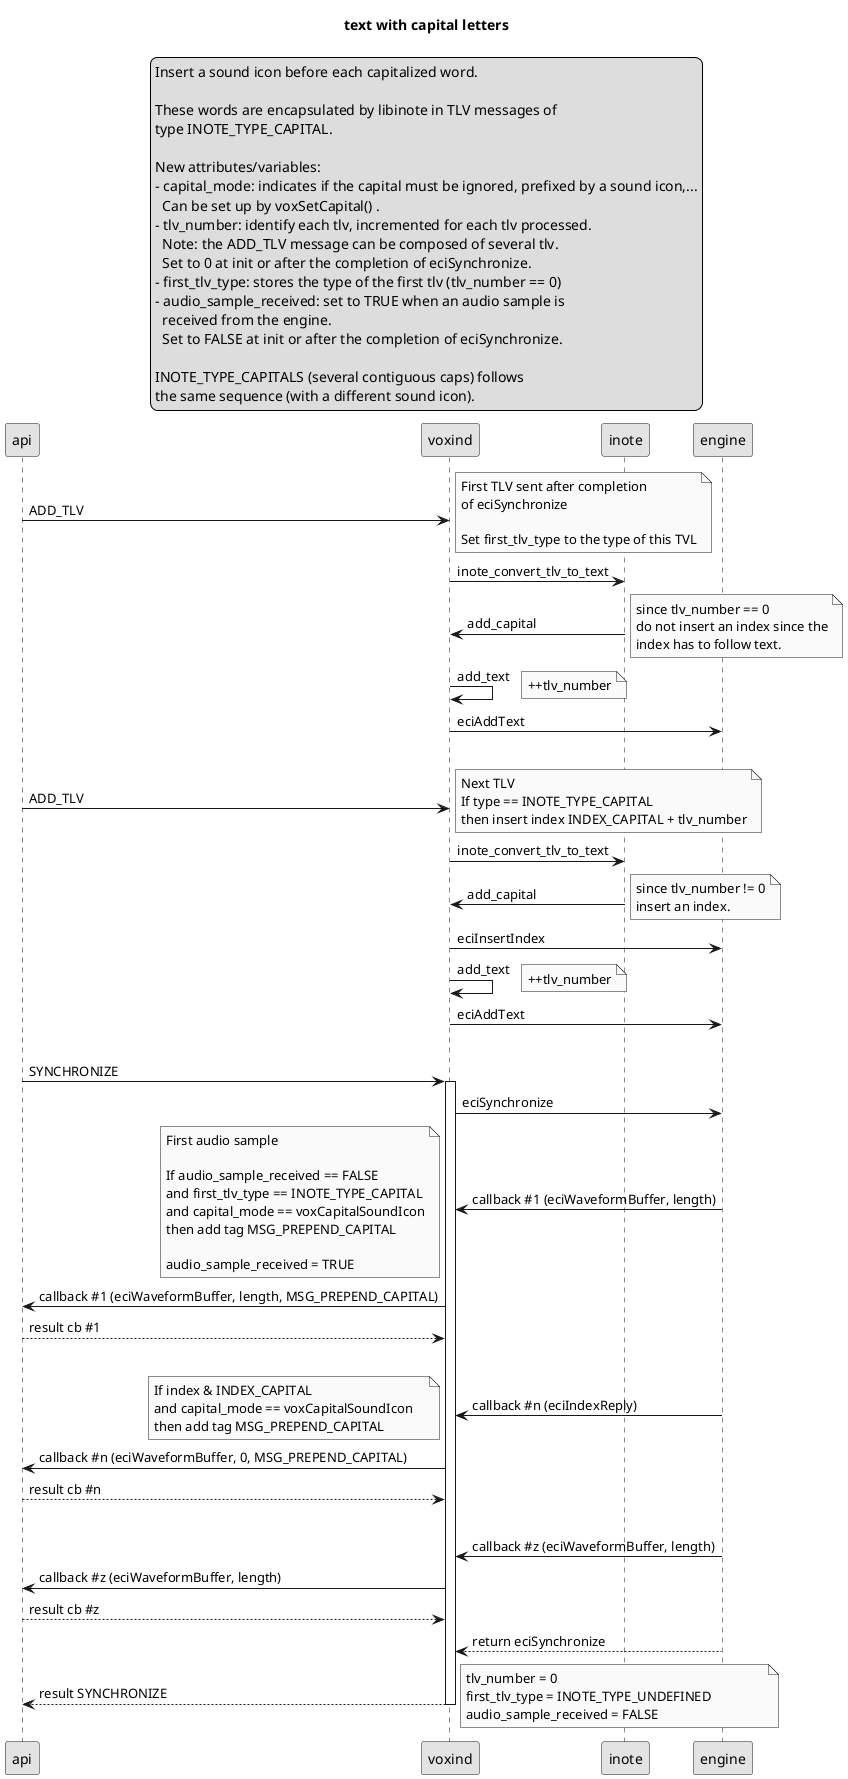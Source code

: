 @startuml
title text with capital letters
skinparam monochrome true
legend top
	Insert a sound icon before each capitalized word.

	These words are encapsulated by libinote in TLV messages of
	type INOTE_TYPE_CAPITAL.
	
	New attributes/variables:
	- capital_mode: indicates if the capital must be ignored, prefixed by a sound icon,...
	  Can be set up by voxSetCapital() .
	- tlv_number: identify each tlv, incremented for each tlv processed.
	  Note: the ADD_TLV message can be composed of several tlv.
	  Set to 0 at init or after the completion of eciSynchronize.
	- first_tlv_type: stores the type of the first tlv (tlv_number == 0)
	- audio_sample_received: set to TRUE when an audio sample is
	  received from the engine.
	  Set to FALSE at init or after the completion of eciSynchronize.

	INOTE_TYPE_CAPITALS (several contiguous caps) follows
	the same sequence (with a different sound icon).
end legend
api -> voxind : ADD_TLV
note right
	First TLV sent after completion
	of eciSynchronize
			
	Set first_tlv_type to the type of this TVL
end note
voxind -> inote : inote_convert_tlv_to_text
inote -> voxind : add_capital
note right
	since tlv_number == 0
	do not insert an index since the
	index has to follow text.
end note	
voxind -> voxind : add_text
note right
	++tlv_number
end note	
voxind -> engine : eciAddText
|||
api -> voxind : ADD_TLV
note right
	Next TLV
	If type == INOTE_TYPE_CAPITAL
	then insert index INDEX_CAPITAL + tlv_number
end note
voxind -> inote : inote_convert_tlv_to_text
inote -> voxind : add_capital
note right
	since tlv_number != 0
	insert an index.
end note	
voxind -> engine : eciInsertIndex
voxind -> voxind : add_text
note right
	++tlv_number
end note	
voxind -> engine : eciAddText
|||
api -> voxind : SYNCHRONIZE
activate voxind
voxind -> engine : eciSynchronize
engine -> voxind : callback #1 (eciWaveformBuffer, length)
note left
	First audio sample

	If audio_sample_received == FALSE
	and first_tlv_type == INOTE_TYPE_CAPITAL
	and capital_mode == voxCapitalSoundIcon
	then add tag MSG_PREPEND_CAPITAL

	audio_sample_received = TRUE
end note
voxind -> api : callback #1 (eciWaveformBuffer, length, MSG_PREPEND_CAPITAL)
api --> voxind : result cb #1
|||
engine -> voxind: callback #n (eciIndexReply)
note left
	If index & INDEX_CAPITAL
	and capital_mode == voxCapitalSoundIcon	
	then add tag MSG_PREPEND_CAPITAL
end note
voxind -> api : callback #n (eciWaveformBuffer, 0, MSG_PREPEND_CAPITAL)
api --> voxind : result cb #n
|||
engine -> voxind : callback #z (eciWaveformBuffer, length)
voxind -> api : callback #z (eciWaveformBuffer, length)
api --> voxind : result cb #z

engine --> voxind : return eciSynchronize
voxind --> api : result SYNCHRONIZE
note right
	tlv_number = 0
	first_tlv_type = INOTE_TYPE_UNDEFINED		
	audio_sample_received = FALSE
end note
deactivate voxind
@enduml
